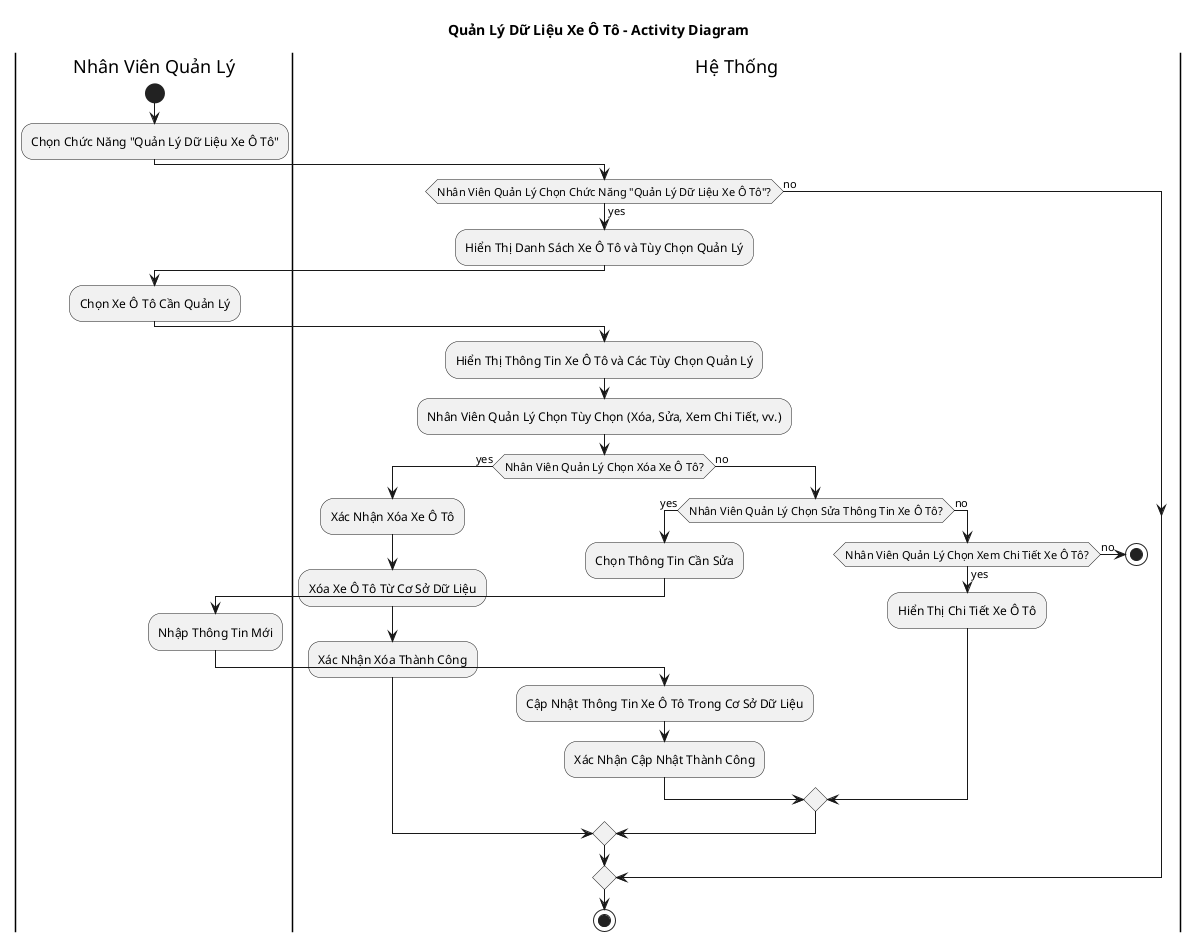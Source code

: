 @startuml
title Quản Lý Dữ Liệu Xe Ô Tô - Activity Diagram

|Nhân Viên Quản Lý|
start
:Chọn Chức Năng "Quản Lý Dữ Liệu Xe Ô Tô";
|Hệ Thống|
if (Nhân Viên Quản Lý Chọn Chức Năng "Quản Lý Dữ Liệu Xe Ô Tô"?) then (yes)
  :Hiển Thị Danh Sách Xe Ô Tô và Tùy Chọn Quản Lý;
  |Nhân Viên Quản Lý|
  :Chọn Xe Ô Tô Cần Quản Lý;
  |Hệ Thống|
  :Hiển Thị Thông Tin Xe Ô Tô và Các Tùy Chọn Quản Lý;
  :Nhân Viên Quản Lý Chọn Tùy Chọn (Xóa, Sửa, Xem Chi Tiết, vv.);
  |Hệ Thống|
  if (Nhân Viên Quản Lý Chọn Xóa Xe Ô Tô?) then (yes)
    :Xác Nhận Xóa Xe Ô Tô;
    |Hệ Thống|
    :Xóa Xe Ô Tô Từ Cơ Sở Dữ Liệu;
    :Xác Nhận Xóa Thành Công;
  else (no)
    if (Nhân Viên Quản Lý Chọn Sửa Thông Tin Xe Ô Tô?) then (yes)
      :Chọn Thông Tin Cần Sửa;
      |Nhân Viên Quản Lý|
      :Nhập Thông Tin Mới;
      |Hệ Thống|
      :Cập Nhật Thông Tin Xe Ô Tô Trong Cơ Sở Dữ Liệu;
      :Xác Nhận Cập Nhật Thành Công;
    else (no)
      if (Nhân Viên Quản Lý Chọn Xem Chi Tiết Xe Ô Tô?) then (yes)
        :Hiển Thị Chi Tiết Xe Ô Tô;
      else (no)
        stop
      endif
    endif
  endif
else (no)
endif
stop
@enduml
